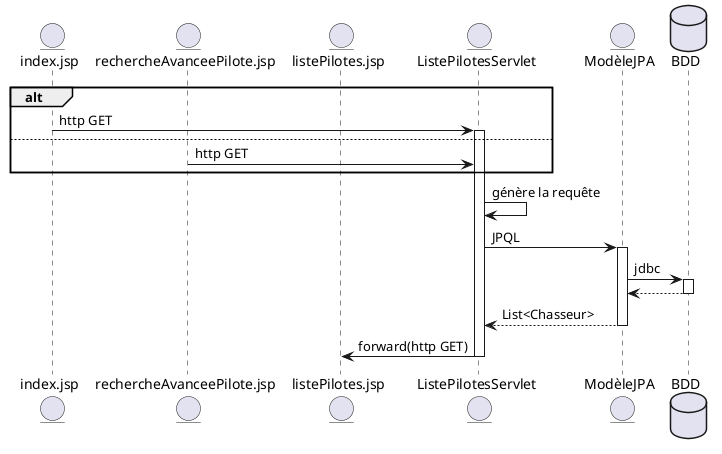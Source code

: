 @startuml Liste Pilotes
entity index.jsp
entity rechercheAvanceePilote.jsp
entity listePilotes.jsp
entity ListePilotesServlet as LPS
entity ModèleJPA
database BDD
alt
  index.jsp -> LPS: http GET
  activate LPS
else
  rechercheAvanceePilote.jsp -> LPS: http GET
end
LPS -> LPS: génère la requête
LPS -> ModèleJPA: JPQL
activate ModèleJPA
ModèleJPA -> BDD: jdbc
activate BDD
BDD --> ModèleJPA
deactivate BDD
ModèleJPA --> LPS: List<Chasseur>
deactivate ModèleJPA
LPS -> listePilotes.jsp: forward(http GET)
deactivate LPS
@enduml